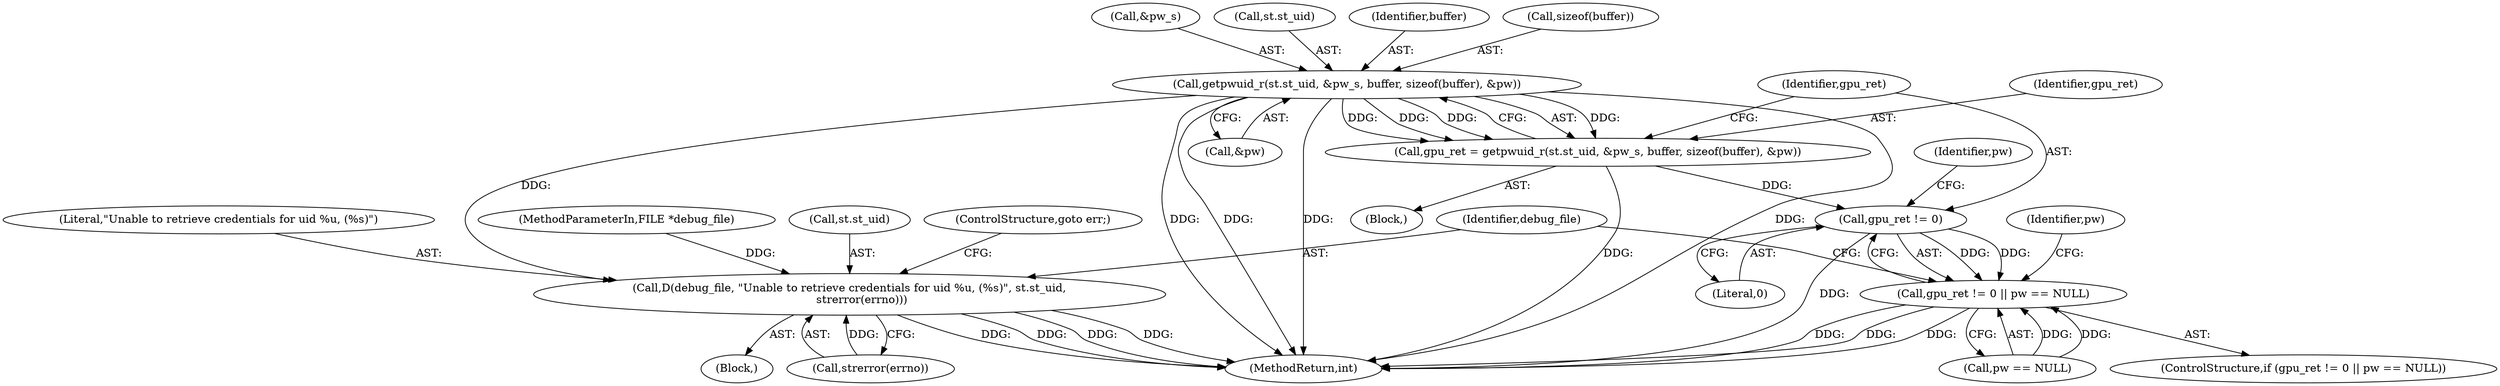digraph "0_pam-u2f_18b1914e32b74ff52000f10e97067e841e5fff62_1@API" {
"1000215" [label="(Call,getpwuid_r(st.st_uid, &pw_s, buffer, sizeof(buffer), &pw))"];
"1000213" [label="(Call,gpu_ret = getpwuid_r(st.st_uid, &pw_s, buffer, sizeof(buffer), &pw))"];
"1000228" [label="(Call,gpu_ret != 0)"];
"1000227" [label="(Call,gpu_ret != 0 || pw == NULL)"];
"1000235" [label="(Call,D(debug_file, \"Unable to retrieve credentials for uid %u, (%s)\", st.st_uid,\n       strerror(errno)))"];
"1000234" [label="(Block,)"];
"1000238" [label="(Call,st.st_uid)"];
"1000227" [label="(Call,gpu_ret != 0 || pw == NULL)"];
"1000214" [label="(Identifier,gpu_ret)"];
"1000219" [label="(Call,&pw_s)"];
"1000732" [label="(MethodReturn,int)"];
"1000213" [label="(Call,gpu_ret = getpwuid_r(st.st_uid, &pw_s, buffer, sizeof(buffer), &pw))"];
"1000224" [label="(Call,&pw)"];
"1000229" [label="(Identifier,gpu_ret)"];
"1000241" [label="(Call,strerror(errno))"];
"1000232" [label="(Identifier,pw)"];
"1000231" [label="(Call,pw == NULL)"];
"1000243" [label="(ControlStructure,goto err;)"];
"1000216" [label="(Call,st.st_uid)"];
"1000228" [label="(Call,gpu_ret != 0)"];
"1000249" [label="(Identifier,pw)"];
"1000221" [label="(Identifier,buffer)"];
"1000222" [label="(Call,sizeof(buffer))"];
"1000111" [label="(Block,)"];
"1000226" [label="(ControlStructure,if (gpu_ret != 0 || pw == NULL))"];
"1000237" [label="(Literal,\"Unable to retrieve credentials for uid %u, (%s)\")"];
"1000230" [label="(Literal,0)"];
"1000108" [label="(MethodParameterIn,FILE *debug_file)"];
"1000215" [label="(Call,getpwuid_r(st.st_uid, &pw_s, buffer, sizeof(buffer), &pw))"];
"1000236" [label="(Identifier,debug_file)"];
"1000235" [label="(Call,D(debug_file, \"Unable to retrieve credentials for uid %u, (%s)\", st.st_uid,\n       strerror(errno)))"];
"1000215" -> "1000213"  [label="AST: "];
"1000215" -> "1000224"  [label="CFG: "];
"1000216" -> "1000215"  [label="AST: "];
"1000219" -> "1000215"  [label="AST: "];
"1000221" -> "1000215"  [label="AST: "];
"1000222" -> "1000215"  [label="AST: "];
"1000224" -> "1000215"  [label="AST: "];
"1000213" -> "1000215"  [label="CFG: "];
"1000215" -> "1000732"  [label="DDG: "];
"1000215" -> "1000732"  [label="DDG: "];
"1000215" -> "1000732"  [label="DDG: "];
"1000215" -> "1000732"  [label="DDG: "];
"1000215" -> "1000213"  [label="DDG: "];
"1000215" -> "1000213"  [label="DDG: "];
"1000215" -> "1000213"  [label="DDG: "];
"1000215" -> "1000213"  [label="DDG: "];
"1000215" -> "1000235"  [label="DDG: "];
"1000213" -> "1000111"  [label="AST: "];
"1000214" -> "1000213"  [label="AST: "];
"1000229" -> "1000213"  [label="CFG: "];
"1000213" -> "1000732"  [label="DDG: "];
"1000213" -> "1000228"  [label="DDG: "];
"1000228" -> "1000227"  [label="AST: "];
"1000228" -> "1000230"  [label="CFG: "];
"1000229" -> "1000228"  [label="AST: "];
"1000230" -> "1000228"  [label="AST: "];
"1000232" -> "1000228"  [label="CFG: "];
"1000227" -> "1000228"  [label="CFG: "];
"1000228" -> "1000732"  [label="DDG: "];
"1000228" -> "1000227"  [label="DDG: "];
"1000228" -> "1000227"  [label="DDG: "];
"1000227" -> "1000226"  [label="AST: "];
"1000227" -> "1000231"  [label="CFG: "];
"1000231" -> "1000227"  [label="AST: "];
"1000236" -> "1000227"  [label="CFG: "];
"1000249" -> "1000227"  [label="CFG: "];
"1000227" -> "1000732"  [label="DDG: "];
"1000227" -> "1000732"  [label="DDG: "];
"1000227" -> "1000732"  [label="DDG: "];
"1000231" -> "1000227"  [label="DDG: "];
"1000231" -> "1000227"  [label="DDG: "];
"1000235" -> "1000234"  [label="AST: "];
"1000235" -> "1000241"  [label="CFG: "];
"1000236" -> "1000235"  [label="AST: "];
"1000237" -> "1000235"  [label="AST: "];
"1000238" -> "1000235"  [label="AST: "];
"1000241" -> "1000235"  [label="AST: "];
"1000243" -> "1000235"  [label="CFG: "];
"1000235" -> "1000732"  [label="DDG: "];
"1000235" -> "1000732"  [label="DDG: "];
"1000235" -> "1000732"  [label="DDG: "];
"1000235" -> "1000732"  [label="DDG: "];
"1000108" -> "1000235"  [label="DDG: "];
"1000241" -> "1000235"  [label="DDG: "];
}

